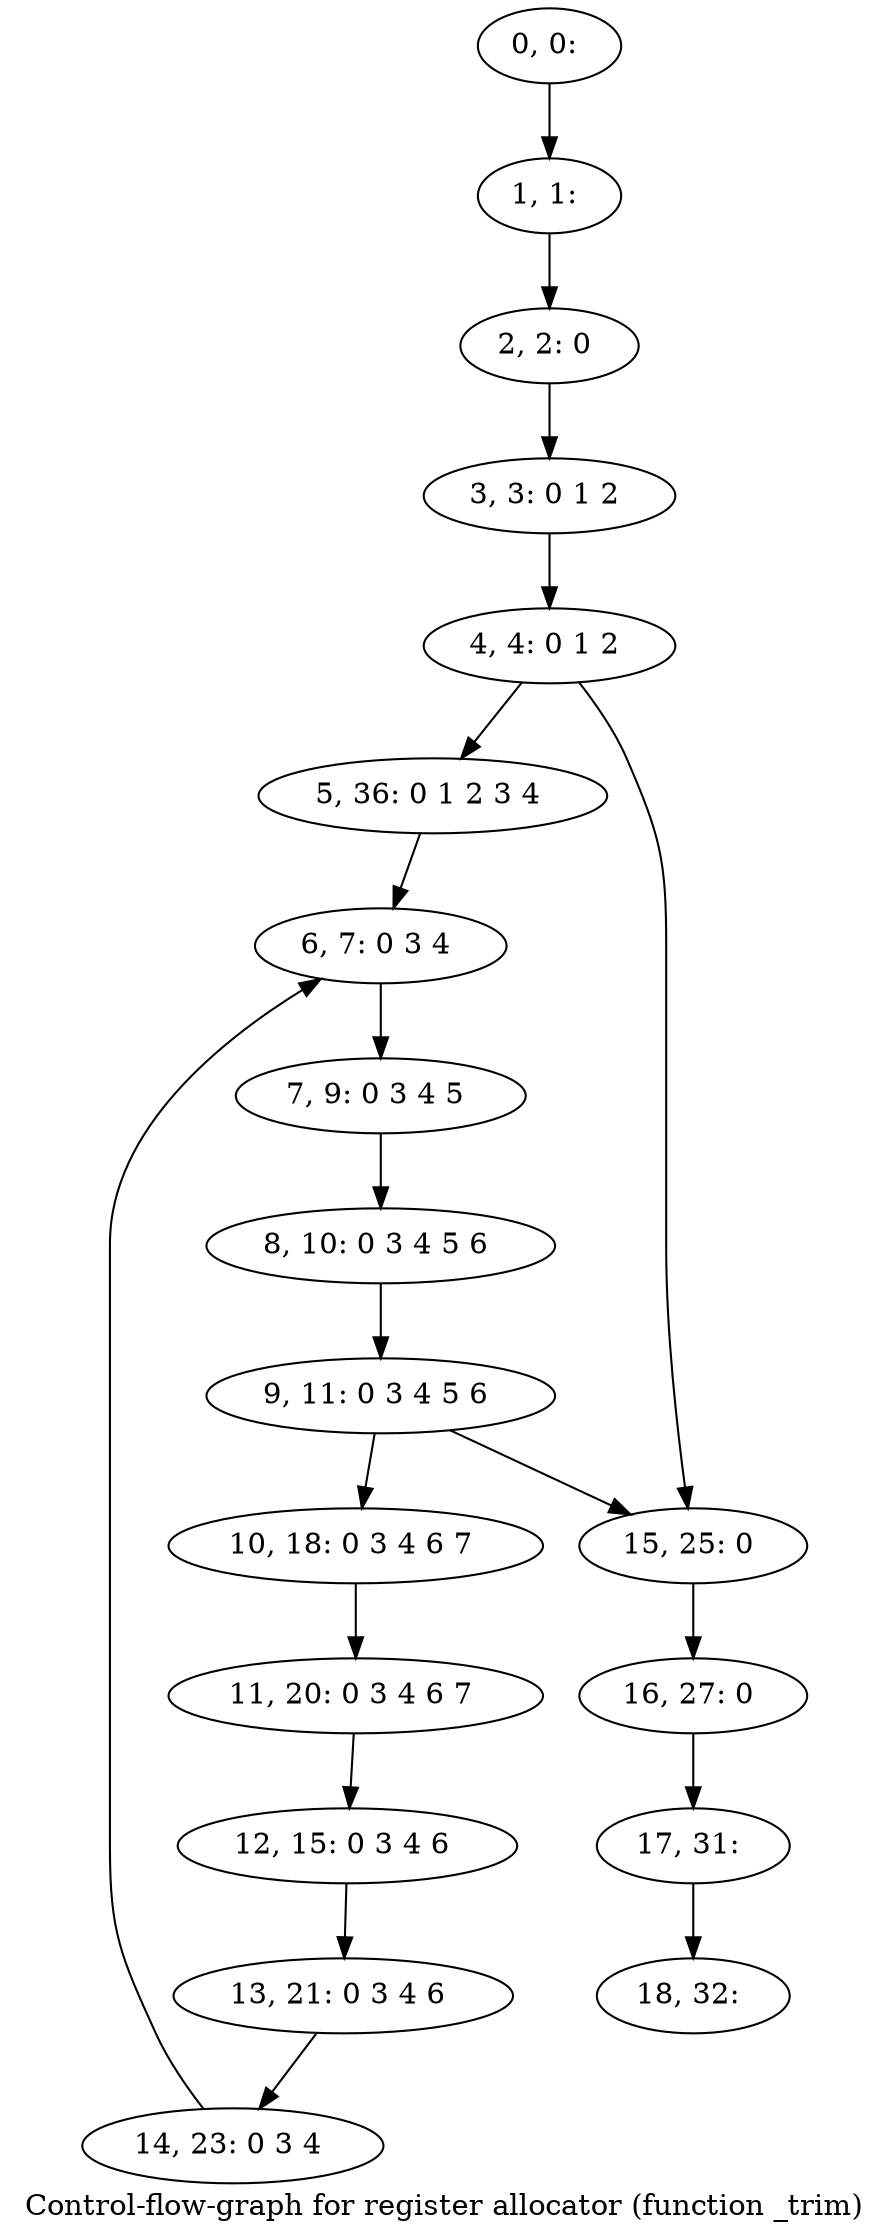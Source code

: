 digraph G {
graph [label="Control-flow-graph for register allocator (function _trim)"]
0[label="0, 0: "];
1[label="1, 1: "];
2[label="2, 2: 0 "];
3[label="3, 3: 0 1 2 "];
4[label="4, 4: 0 1 2 "];
5[label="5, 36: 0 1 2 3 4 "];
6[label="6, 7: 0 3 4 "];
7[label="7, 9: 0 3 4 5 "];
8[label="8, 10: 0 3 4 5 6 "];
9[label="9, 11: 0 3 4 5 6 "];
10[label="10, 18: 0 3 4 6 7 "];
11[label="11, 20: 0 3 4 6 7 "];
12[label="12, 15: 0 3 4 6 "];
13[label="13, 21: 0 3 4 6 "];
14[label="14, 23: 0 3 4 "];
15[label="15, 25: 0 "];
16[label="16, 27: 0 "];
17[label="17, 31: "];
18[label="18, 32: "];
0->1 ;
1->2 ;
2->3 ;
3->4 ;
4->5 ;
4->15 ;
5->6 ;
6->7 ;
7->8 ;
8->9 ;
9->10 ;
9->15 ;
10->11 ;
11->12 ;
12->13 ;
13->14 ;
14->6 ;
15->16 ;
16->17 ;
17->18 ;
}
